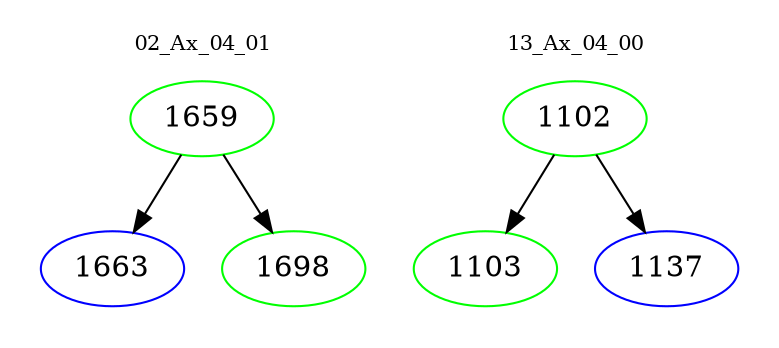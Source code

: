 digraph{
subgraph cluster_0 {
color = white
label = "02_Ax_04_01";
fontsize=10;
T0_1659 [label="1659", color="green"]
T0_1659 -> T0_1663 [color="black"]
T0_1663 [label="1663", color="blue"]
T0_1659 -> T0_1698 [color="black"]
T0_1698 [label="1698", color="green"]
}
subgraph cluster_1 {
color = white
label = "13_Ax_04_00";
fontsize=10;
T1_1102 [label="1102", color="green"]
T1_1102 -> T1_1103 [color="black"]
T1_1103 [label="1103", color="green"]
T1_1102 -> T1_1137 [color="black"]
T1_1137 [label="1137", color="blue"]
}
}
